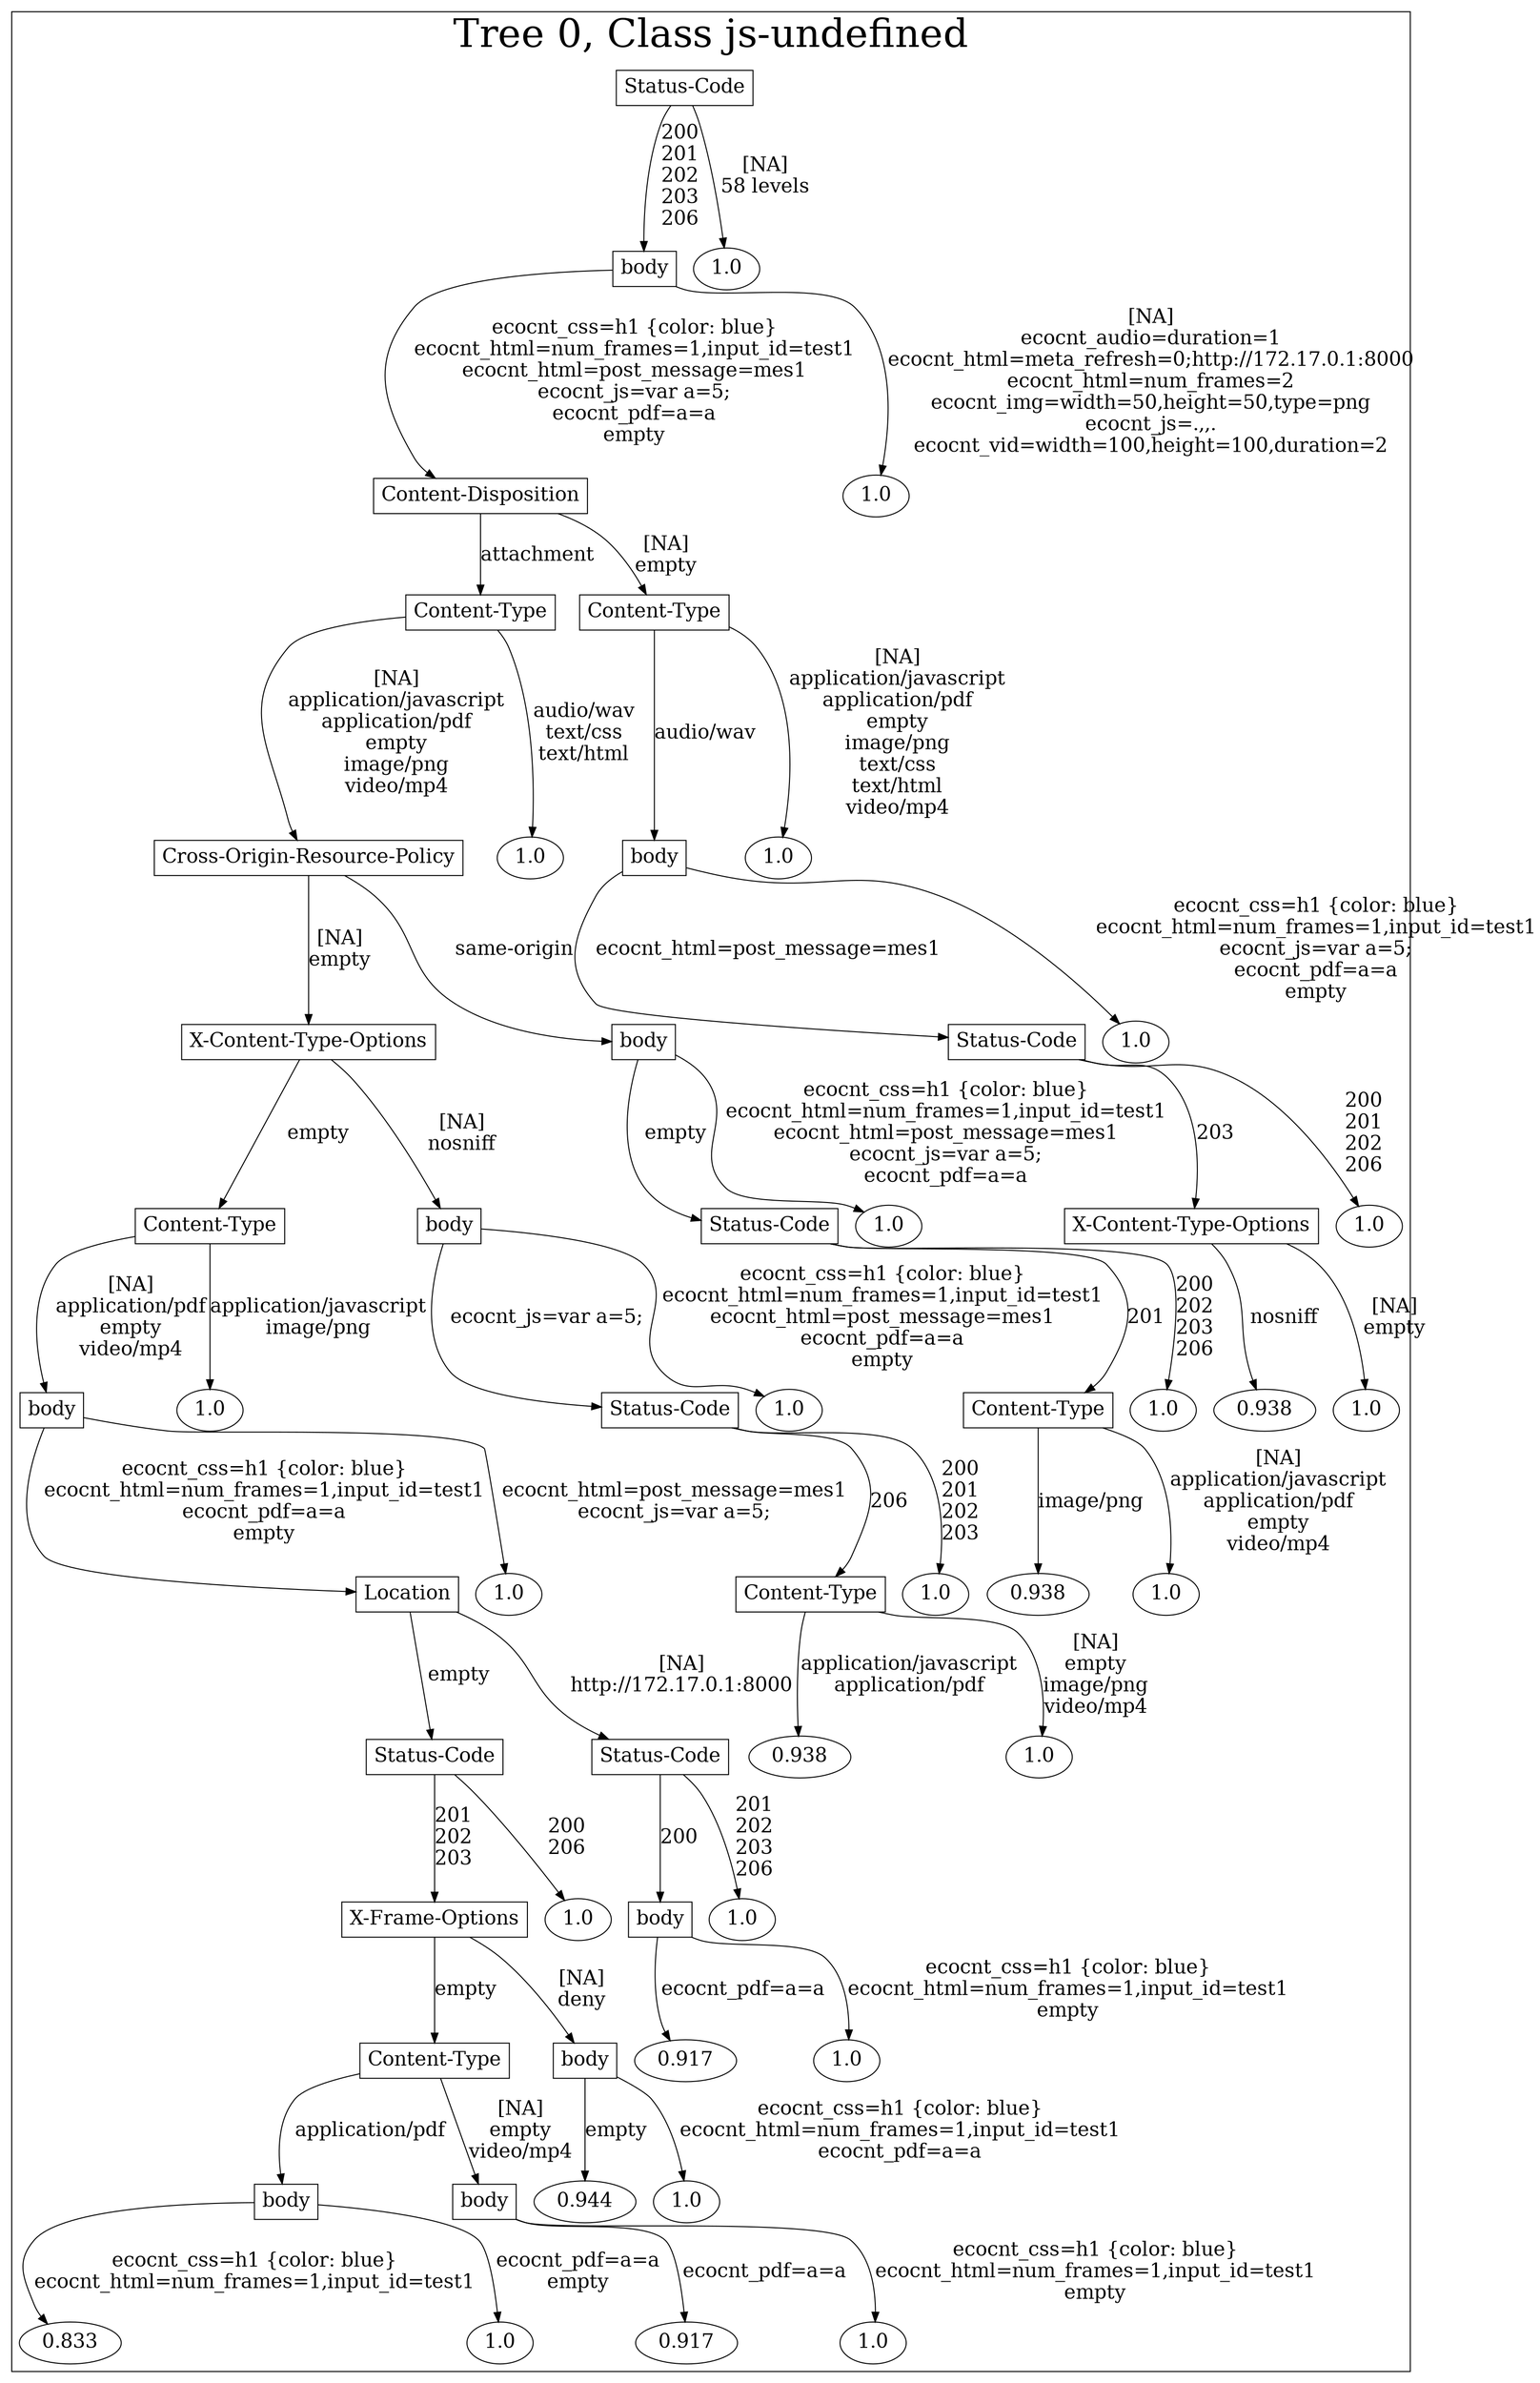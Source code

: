 /*
Generated by:
    http://https://github.com/h2oai/h2o-3/tree/master/h2o-genmodel/src/main/java/hex/genmodel/tools/PrintMojo.java
*/

/*
On a mac:

$ brew install graphviz
$ dot -Tpng file.gv -o file.png
$ open file.png
*/

digraph G {

subgraph cluster_0 {
/* Nodes */

/* Level 0 */
{
"SG_0_Node_0" [shape=box, fontsize=20, label="Status-Code"]
}

/* Level 1 */
{
"SG_0_Node_1" [shape=box, fontsize=20, label="body"]
"SG_0_Node_34" [fontsize=20, label="1.0"]
}

/* Level 2 */
{
"SG_0_Node_2" [shape=box, fontsize=20, label="Content-Disposition"]
"SG_0_Node_35" [fontsize=20, label="1.0"]
}

/* Level 3 */
{
"SG_0_Node_3" [shape=box, fontsize=20, label="Content-Type"]
"SG_0_Node_4" [shape=box, fontsize=20, label="Content-Type"]
}

/* Level 4 */
{
"SG_0_Node_5" [shape=box, fontsize=20, label="Cross-Origin-Resource-Policy"]
"SG_0_Node_36" [fontsize=20, label="1.0"]
"SG_0_Node_6" [shape=box, fontsize=20, label="body"]
"SG_0_Node_37" [fontsize=20, label="1.0"]
}

/* Level 5 */
{
"SG_0_Node_7" [shape=box, fontsize=20, label="X-Content-Type-Options"]
"SG_0_Node_8" [shape=box, fontsize=20, label="body"]
"SG_0_Node_9" [shape=box, fontsize=20, label="Status-Code"]
"SG_0_Node_38" [fontsize=20, label="1.0"]
}

/* Level 6 */
{
"SG_0_Node_10" [shape=box, fontsize=20, label="Content-Type"]
"SG_0_Node_11" [shape=box, fontsize=20, label="body"]
"SG_0_Node_12" [shape=box, fontsize=20, label="Status-Code"]
"SG_0_Node_39" [fontsize=20, label="1.0"]
"SG_0_Node_13" [shape=box, fontsize=20, label="X-Content-Type-Options"]
"SG_0_Node_40" [fontsize=20, label="1.0"]
}

/* Level 7 */
{
"SG_0_Node_14" [shape=box, fontsize=20, label="body"]
"SG_0_Node_41" [fontsize=20, label="1.0"]
"SG_0_Node_15" [shape=box, fontsize=20, label="Status-Code"]
"SG_0_Node_42" [fontsize=20, label="1.0"]
"SG_0_Node_16" [shape=box, fontsize=20, label="Content-Type"]
"SG_0_Node_43" [fontsize=20, label="1.0"]
"SG_0_Node_44" [fontsize=20, label="0.938"]
"SG_0_Node_45" [fontsize=20, label="1.0"]
}

/* Level 8 */
{
"SG_0_Node_18" [shape=box, fontsize=20, label="Location"]
"SG_0_Node_46" [fontsize=20, label="1.0"]
"SG_0_Node_19" [shape=box, fontsize=20, label="Content-Type"]
"SG_0_Node_47" [fontsize=20, label="1.0"]
"SG_0_Node_48" [fontsize=20, label="0.938"]
"SG_0_Node_49" [fontsize=20, label="1.0"]
}

/* Level 9 */
{
"SG_0_Node_21" [shape=box, fontsize=20, label="Status-Code"]
"SG_0_Node_22" [shape=box, fontsize=20, label="Status-Code"]
"SG_0_Node_50" [fontsize=20, label="0.938"]
"SG_0_Node_51" [fontsize=20, label="1.0"]
}

/* Level 10 */
{
"SG_0_Node_24" [shape=box, fontsize=20, label="X-Frame-Options"]
"SG_0_Node_52" [fontsize=20, label="1.0"]
"SG_0_Node_25" [shape=box, fontsize=20, label="body"]
"SG_0_Node_53" [fontsize=20, label="1.0"]
}

/* Level 11 */
{
"SG_0_Node_26" [shape=box, fontsize=20, label="Content-Type"]
"SG_0_Node_27" [shape=box, fontsize=20, label="body"]
"SG_0_Node_54" [fontsize=20, label="0.917"]
"SG_0_Node_55" [fontsize=20, label="1.0"]
}

/* Level 12 */
{
"SG_0_Node_29" [shape=box, fontsize=20, label="body"]
"SG_0_Node_30" [shape=box, fontsize=20, label="body"]
"SG_0_Node_56" [fontsize=20, label="0.944"]
"SG_0_Node_57" [fontsize=20, label="1.0"]
}

/* Level 13 */
{
"SG_0_Node_58" [fontsize=20, label="0.833"]
"SG_0_Node_59" [fontsize=20, label="1.0"]
"SG_0_Node_60" [fontsize=20, label="0.917"]
"SG_0_Node_61" [fontsize=20, label="1.0"]
}

/* Edges */
"SG_0_Node_0" -> "SG_0_Node_1" [fontsize=20, label="200
201
202
203
206
"]
"SG_0_Node_0" -> "SG_0_Node_34" [fontsize=20, label="[NA]
58 levels
"]
"SG_0_Node_1" -> "SG_0_Node_2" [fontsize=20, label="ecocnt_css=h1 {color: blue}
ecocnt_html=num_frames=1,input_id=test1
ecocnt_html=post_message=mes1
ecocnt_js=var a=5;
ecocnt_pdf=a=a
empty
"]
"SG_0_Node_1" -> "SG_0_Node_35" [fontsize=20, label="[NA]
ecocnt_audio=duration=1
ecocnt_html=meta_refresh=0;http://172.17.0.1:8000
ecocnt_html=num_frames=2
ecocnt_img=width=50,height=50,type=png
ecocnt_js=.,,.
ecocnt_vid=width=100,height=100,duration=2
"]
"SG_0_Node_2" -> "SG_0_Node_3" [fontsize=20, label="attachment
"]
"SG_0_Node_2" -> "SG_0_Node_4" [fontsize=20, label="[NA]
empty
"]
"SG_0_Node_4" -> "SG_0_Node_6" [fontsize=20, label="audio/wav
"]
"SG_0_Node_4" -> "SG_0_Node_37" [fontsize=20, label="[NA]
application/javascript
application/pdf
empty
image/png
text/css
text/html
video/mp4
"]
"SG_0_Node_6" -> "SG_0_Node_9" [fontsize=20, label="ecocnt_html=post_message=mes1
"]
"SG_0_Node_6" -> "SG_0_Node_38" [fontsize=20, label="ecocnt_css=h1 {color: blue}
ecocnt_html=num_frames=1,input_id=test1
ecocnt_js=var a=5;
ecocnt_pdf=a=a
empty
"]
"SG_0_Node_9" -> "SG_0_Node_13" [fontsize=20, label="203
"]
"SG_0_Node_9" -> "SG_0_Node_40" [fontsize=20, label="200
201
202
206
"]
"SG_0_Node_13" -> "SG_0_Node_44" [fontsize=20, label="nosniff
"]
"SG_0_Node_13" -> "SG_0_Node_45" [fontsize=20, label="[NA]
empty
"]
"SG_0_Node_3" -> "SG_0_Node_5" [fontsize=20, label="[NA]
application/javascript
application/pdf
empty
image/png
video/mp4
"]
"SG_0_Node_3" -> "SG_0_Node_36" [fontsize=20, label="audio/wav
text/css
text/html
"]
"SG_0_Node_5" -> "SG_0_Node_7" [fontsize=20, label="[NA]
empty
"]
"SG_0_Node_5" -> "SG_0_Node_8" [fontsize=20, label="same-origin
"]
"SG_0_Node_8" -> "SG_0_Node_12" [fontsize=20, label="empty
"]
"SG_0_Node_8" -> "SG_0_Node_39" [fontsize=20, label="ecocnt_css=h1 {color: blue}
ecocnt_html=num_frames=1,input_id=test1
ecocnt_html=post_message=mes1
ecocnt_js=var a=5;
ecocnt_pdf=a=a
"]
"SG_0_Node_12" -> "SG_0_Node_16" [fontsize=20, label="201
"]
"SG_0_Node_12" -> "SG_0_Node_43" [fontsize=20, label="200
202
203
206
"]
"SG_0_Node_16" -> "SG_0_Node_48" [fontsize=20, label="image/png
"]
"SG_0_Node_16" -> "SG_0_Node_49" [fontsize=20, label="[NA]
application/javascript
application/pdf
empty
video/mp4
"]
"SG_0_Node_7" -> "SG_0_Node_10" [fontsize=20, label="empty
"]
"SG_0_Node_7" -> "SG_0_Node_11" [fontsize=20, label="[NA]
nosniff
"]
"SG_0_Node_11" -> "SG_0_Node_15" [fontsize=20, label="ecocnt_js=var a=5;
"]
"SG_0_Node_11" -> "SG_0_Node_42" [fontsize=20, label="ecocnt_css=h1 {color: blue}
ecocnt_html=num_frames=1,input_id=test1
ecocnt_html=post_message=mes1
ecocnt_pdf=a=a
empty
"]
"SG_0_Node_15" -> "SG_0_Node_19" [fontsize=20, label="206
"]
"SG_0_Node_15" -> "SG_0_Node_47" [fontsize=20, label="200
201
202
203
"]
"SG_0_Node_19" -> "SG_0_Node_50" [fontsize=20, label="application/javascript
application/pdf
"]
"SG_0_Node_19" -> "SG_0_Node_51" [fontsize=20, label="[NA]
empty
image/png
video/mp4
"]
"SG_0_Node_10" -> "SG_0_Node_14" [fontsize=20, label="[NA]
application/pdf
empty
video/mp4
"]
"SG_0_Node_10" -> "SG_0_Node_41" [fontsize=20, label="application/javascript
image/png
"]
"SG_0_Node_14" -> "SG_0_Node_18" [fontsize=20, label="ecocnt_css=h1 {color: blue}
ecocnt_html=num_frames=1,input_id=test1
ecocnt_pdf=a=a
empty
"]
"SG_0_Node_14" -> "SG_0_Node_46" [fontsize=20, label="ecocnt_html=post_message=mes1
ecocnt_js=var a=5;
"]
"SG_0_Node_18" -> "SG_0_Node_21" [fontsize=20, label="empty
"]
"SG_0_Node_18" -> "SG_0_Node_22" [fontsize=20, label="[NA]
http://172.17.0.1:8000
"]
"SG_0_Node_22" -> "SG_0_Node_25" [fontsize=20, label="200
"]
"SG_0_Node_22" -> "SG_0_Node_53" [fontsize=20, label="201
202
203
206
"]
"SG_0_Node_25" -> "SG_0_Node_54" [fontsize=20, label="ecocnt_pdf=a=a
"]
"SG_0_Node_25" -> "SG_0_Node_55" [fontsize=20, label="ecocnt_css=h1 {color: blue}
ecocnt_html=num_frames=1,input_id=test1
empty
"]
"SG_0_Node_21" -> "SG_0_Node_24" [fontsize=20, label="201
202
203
"]
"SG_0_Node_21" -> "SG_0_Node_52" [fontsize=20, label="200
206
"]
"SG_0_Node_24" -> "SG_0_Node_26" [fontsize=20, label="empty
"]
"SG_0_Node_24" -> "SG_0_Node_27" [fontsize=20, label="[NA]
deny
"]
"SG_0_Node_27" -> "SG_0_Node_56" [fontsize=20, label="empty
"]
"SG_0_Node_27" -> "SG_0_Node_57" [fontsize=20, label="ecocnt_css=h1 {color: blue}
ecocnt_html=num_frames=1,input_id=test1
ecocnt_pdf=a=a
"]
"SG_0_Node_26" -> "SG_0_Node_29" [fontsize=20, label="application/pdf
"]
"SG_0_Node_26" -> "SG_0_Node_30" [fontsize=20, label="[NA]
empty
video/mp4
"]
"SG_0_Node_30" -> "SG_0_Node_60" [fontsize=20, label="ecocnt_pdf=a=a
"]
"SG_0_Node_30" -> "SG_0_Node_61" [fontsize=20, label="ecocnt_css=h1 {color: blue}
ecocnt_html=num_frames=1,input_id=test1
empty
"]
"SG_0_Node_29" -> "SG_0_Node_58" [fontsize=20, label="ecocnt_css=h1 {color: blue}
ecocnt_html=num_frames=1,input_id=test1
"]
"SG_0_Node_29" -> "SG_0_Node_59" [fontsize=20, label="ecocnt_pdf=a=a
empty
"]

fontsize=40
label="Tree 0, Class js-undefined"
}

}

